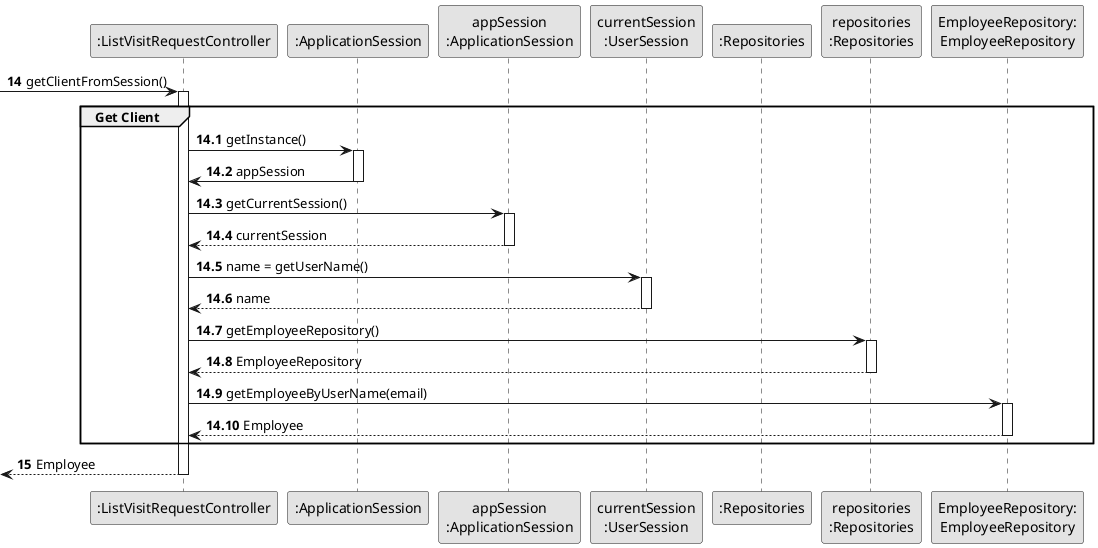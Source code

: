 @startuml
skinparam monochrome true
skinparam packageStyle rectangle
skinparam shadowing false



'hide footbox
participant ":ListVisitRequestController" as CTRL
participant ":ApplicationSession" as _APP
participant "appSession\n:ApplicationSession" as APP
participant "currentSession\n:UserSession" as SESSAO
participant ":Repositories" as RepositorySingleton
participant "repositories\n:Repositories" as PLAT
participant "EmployeeRepository:\nEmployeeRepository" as EmployeeRepository

autonumber 14
-> CTRL : getClientFromSession()
autonumber 14.1
activate CTRL

    group Get Client
        CTRL -> _APP: getInstance()
        activate _APP
            _APP -> CTRL: appSession
        deactivate _APP

        CTRL -> APP: getCurrentSession()
        activate APP

            APP --> CTRL: currentSession
        deactivate APP

        CTRL -> SESSAO: name = getUserName()
        activate SESSAO

            SESSAO --> CTRL: name
        deactivate SESSAO

        CTRL -> PLAT: getEmployeeRepository()
        activate PLAT

            PLAT --> CTRL: EmployeeRepository
        deactivate PLAT

        CTRL -> EmployeeRepository: getEmployeeByUserName(email)
        activate EmployeeRepository

            EmployeeRepository --> CTRL : Employee

        deactivate EmployeeRepository


    end
    autonumber 15
    <-- CTRL : Employee
deactivate CTRL

@enduml